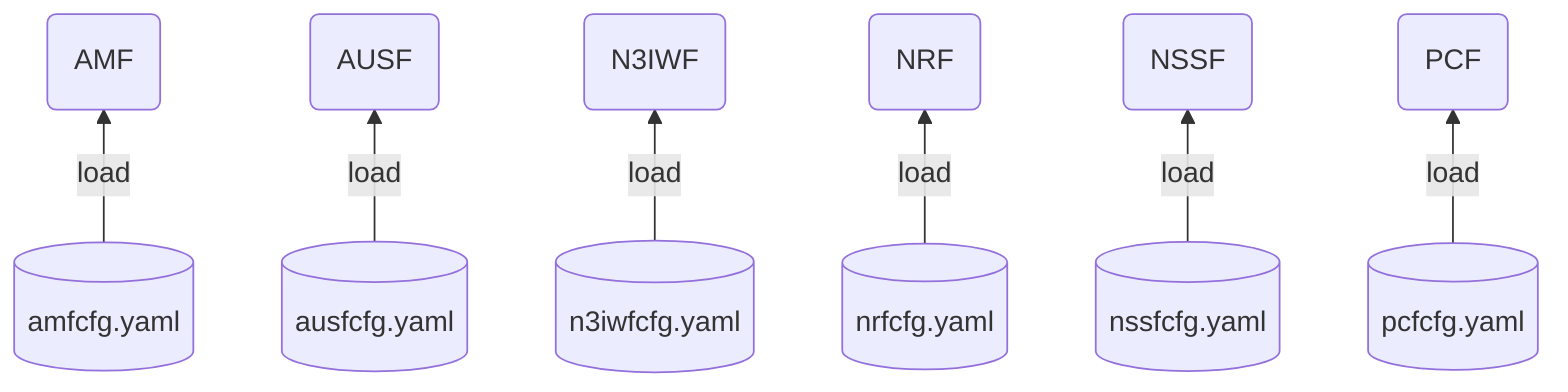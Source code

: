 graph BT
  amfcfg[(amfcfg.yaml)] -- load --> AMF(AMF)
  ausfcfg[(ausfcfg.yaml)] -- load --> AUSF(AUSF)
  n3iwfcfg[(n3iwfcfg.yaml)] -- load --> N3IWF(N3IWF)
  nrfcfg[(nrfcfg.yaml)] -- load --> NRF(NRF)
  nssfcfg[(nssfcfg.yaml)] -- load --> NSSF(NSSF)
  pcfcfg[(pcfcfg.yaml)] -- load --> PCF(PCF)